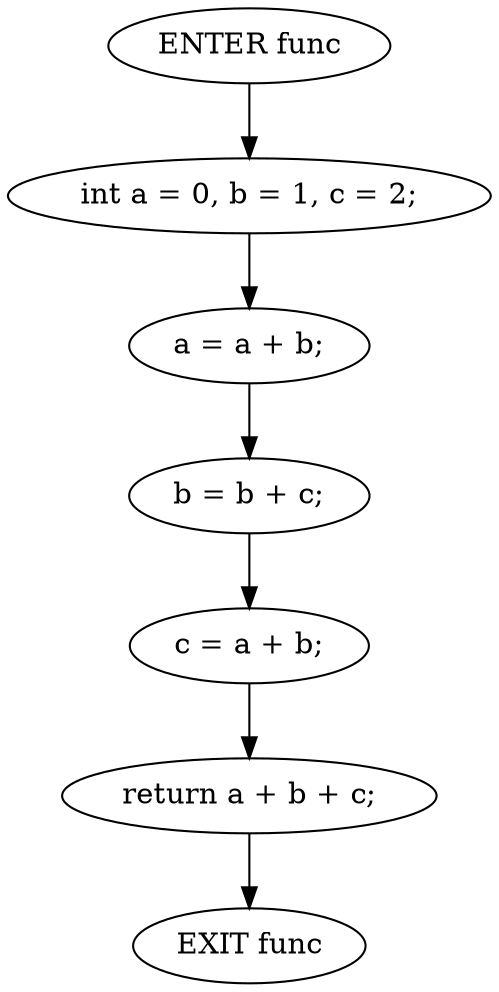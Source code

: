 digraph G {
  0 [ label="ENTER func" ];
  1 [ label="EXIT func" ];
  2 [ label="int a = 0, b = 1, c = 2;" ];
  3 [ label="a = a + b;" ];
  4 [ label="b = b + c;" ];
  5 [ label="c = a + b;" ];
  6 [ label="return a + b + c;" ];
  0 -> 2;
  2 -> 3;
  3 -> 4;
  4 -> 5;
  5 -> 6;
  6 -> 1;
}
